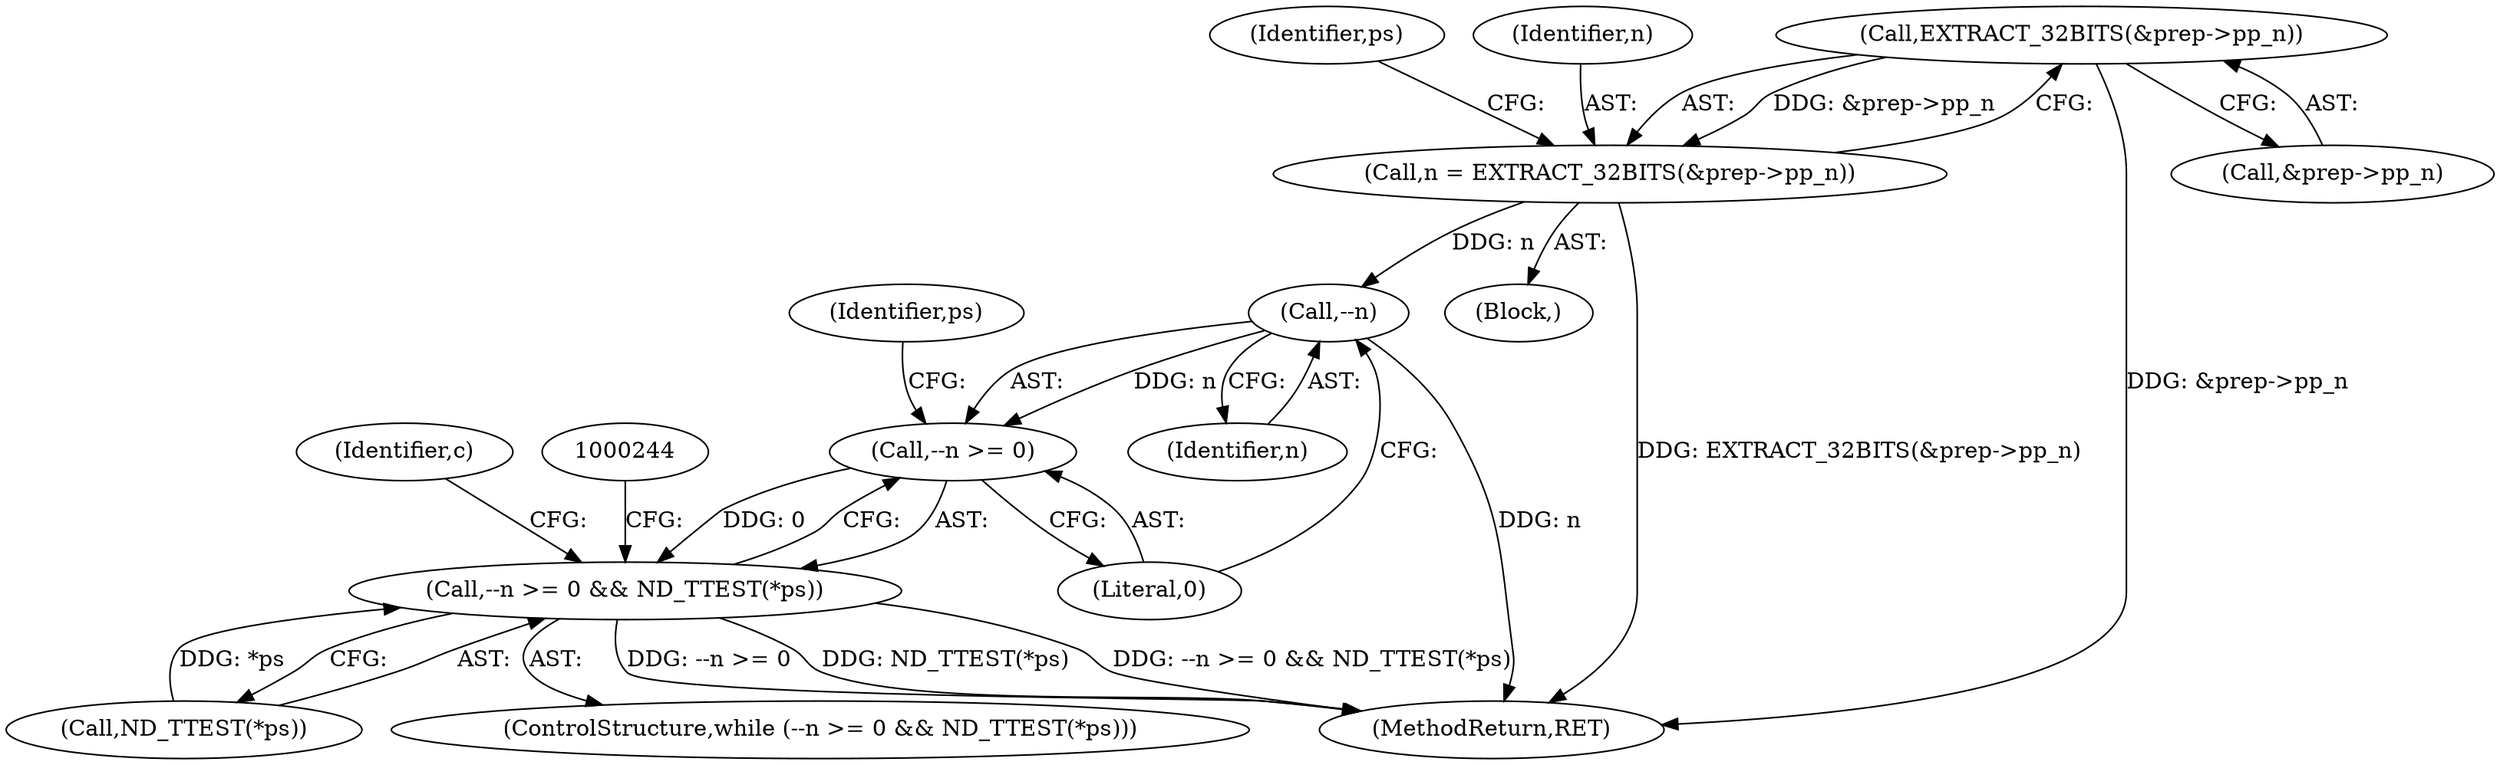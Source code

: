 digraph "0_tcpdump_3ed82f4ed0095768529afc22b923c8f7171fff70_0@pointer" {
"1000129" [label="(Call,EXTRACT_32BITS(&prep->pp_n))"];
"1000127" [label="(Call,n = EXTRACT_32BITS(&prep->pp_n))"];
"1000144" [label="(Call,--n)"];
"1000143" [label="(Call,--n >= 0)"];
"1000142" [label="(Call,--n >= 0 && ND_TTEST(*ps))"];
"1000130" [label="(Call,&prep->pp_n)"];
"1000144" [label="(Call,--n)"];
"1000149" [label="(Identifier,ps)"];
"1000143" [label="(Call,--n >= 0)"];
"1000250" [label="(MethodReturn,RET)"];
"1000145" [label="(Identifier,n)"];
"1000155" [label="(Identifier,c)"];
"1000135" [label="(Identifier,ps)"];
"1000128" [label="(Identifier,n)"];
"1000146" [label="(Literal,0)"];
"1000142" [label="(Call,--n >= 0 && ND_TTEST(*ps))"];
"1000147" [label="(Call,ND_TTEST(*ps))"];
"1000104" [label="(Block,)"];
"1000129" [label="(Call,EXTRACT_32BITS(&prep->pp_n))"];
"1000141" [label="(ControlStructure,while (--n >= 0 && ND_TTEST(*ps)))"];
"1000127" [label="(Call,n = EXTRACT_32BITS(&prep->pp_n))"];
"1000129" -> "1000127"  [label="AST: "];
"1000129" -> "1000130"  [label="CFG: "];
"1000130" -> "1000129"  [label="AST: "];
"1000127" -> "1000129"  [label="CFG: "];
"1000129" -> "1000250"  [label="DDG: &prep->pp_n"];
"1000129" -> "1000127"  [label="DDG: &prep->pp_n"];
"1000127" -> "1000104"  [label="AST: "];
"1000128" -> "1000127"  [label="AST: "];
"1000135" -> "1000127"  [label="CFG: "];
"1000127" -> "1000250"  [label="DDG: EXTRACT_32BITS(&prep->pp_n)"];
"1000127" -> "1000144"  [label="DDG: n"];
"1000144" -> "1000143"  [label="AST: "];
"1000144" -> "1000145"  [label="CFG: "];
"1000145" -> "1000144"  [label="AST: "];
"1000146" -> "1000144"  [label="CFG: "];
"1000144" -> "1000250"  [label="DDG: n"];
"1000144" -> "1000143"  [label="DDG: n"];
"1000143" -> "1000142"  [label="AST: "];
"1000143" -> "1000146"  [label="CFG: "];
"1000146" -> "1000143"  [label="AST: "];
"1000149" -> "1000143"  [label="CFG: "];
"1000142" -> "1000143"  [label="CFG: "];
"1000143" -> "1000142"  [label="DDG: 0"];
"1000142" -> "1000141"  [label="AST: "];
"1000142" -> "1000147"  [label="CFG: "];
"1000147" -> "1000142"  [label="AST: "];
"1000155" -> "1000142"  [label="CFG: "];
"1000244" -> "1000142"  [label="CFG: "];
"1000142" -> "1000250"  [label="DDG: --n >= 0 && ND_TTEST(*ps)"];
"1000142" -> "1000250"  [label="DDG: --n >= 0"];
"1000142" -> "1000250"  [label="DDG: ND_TTEST(*ps)"];
"1000147" -> "1000142"  [label="DDG: *ps"];
}
